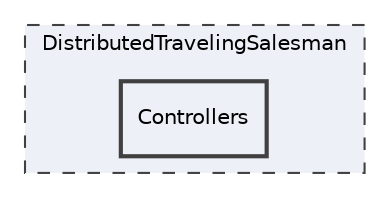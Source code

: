 digraph "DistributedTravelingSalesman/Controllers"
{
 // INTERACTIVE_SVG=YES
 // LATEX_PDF_SIZE
  edge [fontname="Helvetica",fontsize="10",labelfontname="Helvetica",labelfontsize="10"];
  node [fontname="Helvetica",fontsize="10",shape=record];
  compound=true
  subgraph clusterdir_a8691a82a80ed80fc662a7e5987a6e69 {
    graph [ bgcolor="#edf0f7", pencolor="grey25", style="filled,dashed,", label="DistributedTravelingSalesman", fontname="Helvetica", fontsize="10", URL="dir_a8691a82a80ed80fc662a7e5987a6e69.html"]
  dir_e304a0b0e1d6400f0ad0ec44585dfa82 [shape=box, label="Controllers", style="filled,bold,", fillcolor="#edf0f7", color="grey25", URL="dir_e304a0b0e1d6400f0ad0ec44585dfa82.html"];
  }
}
